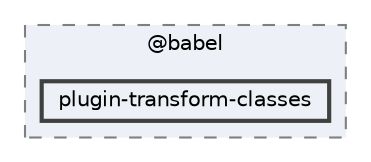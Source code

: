digraph "pkiclassroomrescheduler/src/main/frontend/node_modules/@babel/plugin-transform-classes"
{
 // LATEX_PDF_SIZE
  bgcolor="transparent";
  edge [fontname=Helvetica,fontsize=10,labelfontname=Helvetica,labelfontsize=10];
  node [fontname=Helvetica,fontsize=10,shape=box,height=0.2,width=0.4];
  compound=true
  subgraph clusterdir_bc8070c8b402176472541bb6f0cba6df {
    graph [ bgcolor="#edf0f7", pencolor="grey50", label="@babel", fontname=Helvetica,fontsize=10 style="filled,dashed", URL="dir_bc8070c8b402176472541bb6f0cba6df.html",tooltip=""]
  dir_fe905d9b4c1f5e403880563cd0079fae [label="plugin-transform-classes", fillcolor="#edf0f7", color="grey25", style="filled,bold", URL="dir_fe905d9b4c1f5e403880563cd0079fae.html",tooltip=""];
  }
}
